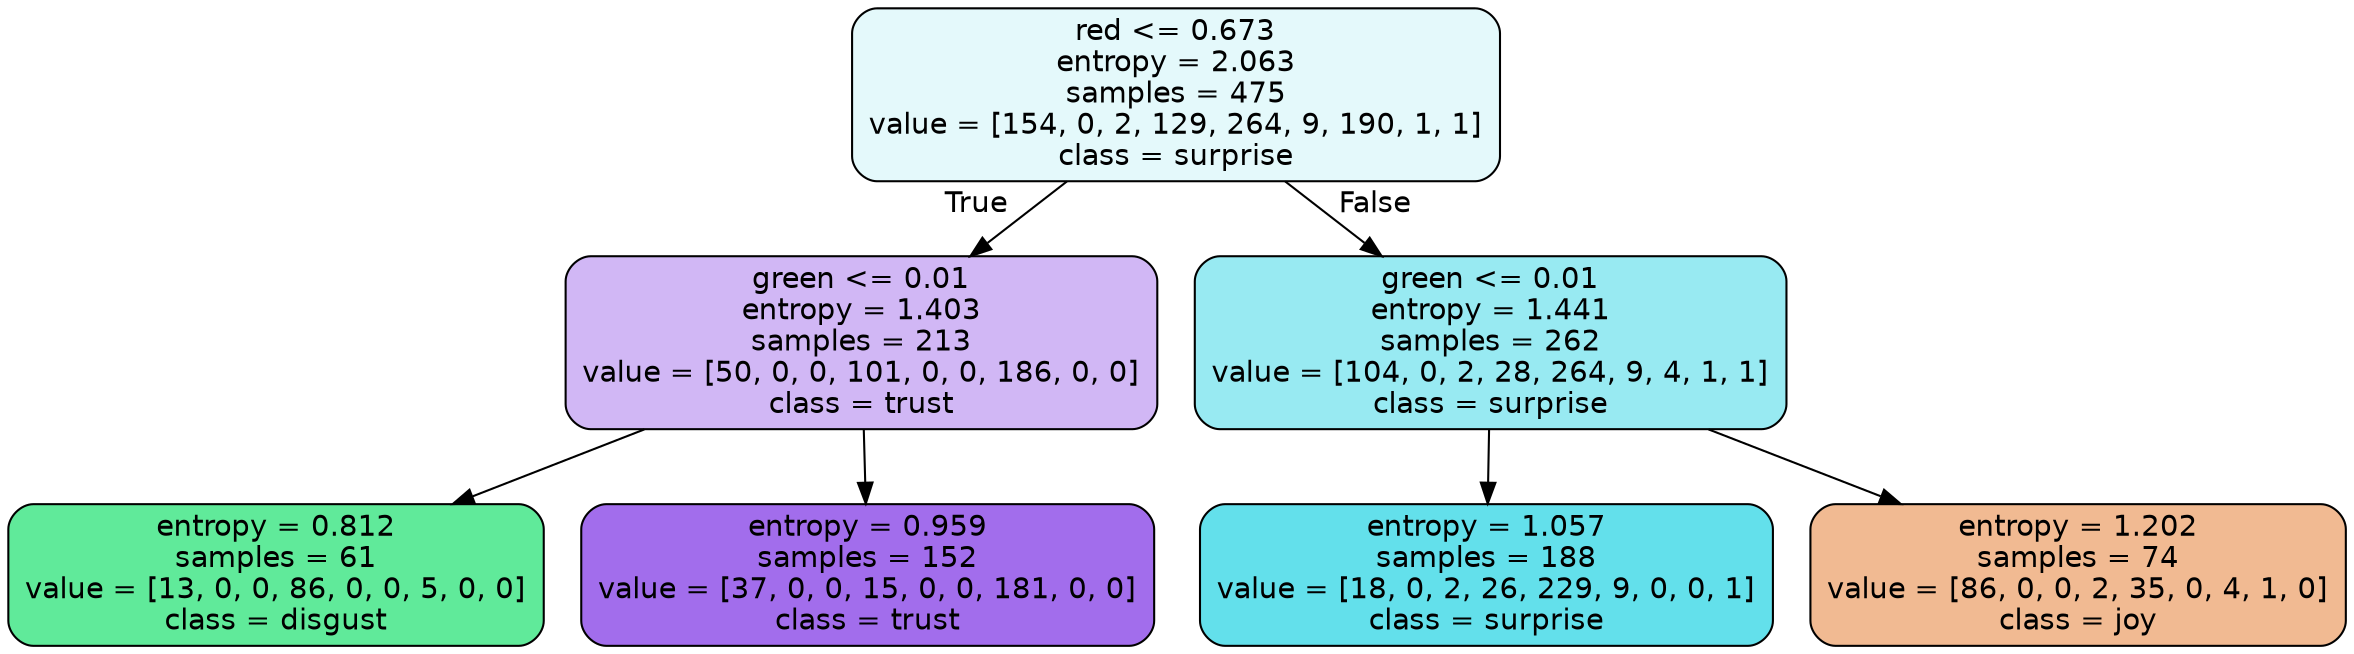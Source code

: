 digraph Tree {
node [shape=box, style="filled, rounded", color="black", fontname=helvetica] ;
edge [fontname=helvetica] ;
0 [label="red <= 0.673\nentropy = 2.063\nsamples = 475\nvalue = [154, 0, 2, 129, 264, 9, 190, 1, 1]\nclass = surprise", fillcolor="#39d7e522"] ;
1 [label="green <= 0.01\nentropy = 1.403\nsamples = 213\nvalue = [50, 0, 0, 101, 0, 0, 186, 0, 0]\nclass = trust", fillcolor="#8139e55c"] ;
0 -> 1 [labeldistance=2.5, labelangle=45, headlabel="True"] ;
2 [label="entropy = 0.812\nsamples = 61\nvalue = [13, 0, 0, 86, 0, 0, 5, 0, 0]\nclass = disgust", fillcolor="#39e581cd"] ;
1 -> 2 ;
3 [label="entropy = 0.959\nsamples = 152\nvalue = [37, 0, 0, 15, 0, 0, 181, 0, 0]\nclass = trust", fillcolor="#8139e5bb"] ;
1 -> 3 ;
4 [label="green <= 0.01\nentropy = 1.441\nsamples = 262\nvalue = [104, 0, 2, 28, 264, 9, 4, 1, 1]\nclass = surprise", fillcolor="#39d7e584"] ;
0 -> 4 [labeldistance=2.5, labelangle=-45, headlabel="False"] ;
5 [label="entropy = 1.057\nsamples = 188\nvalue = [18, 0, 2, 26, 229, 9, 0, 0, 1]\nclass = surprise", fillcolor="#39d7e5c8"] ;
4 -> 5 ;
6 [label="entropy = 1.202\nsamples = 74\nvalue = [86, 0, 0, 2, 35, 0, 4, 1, 0]\nclass = joy", fillcolor="#e581398c"] ;
4 -> 6 ;
}